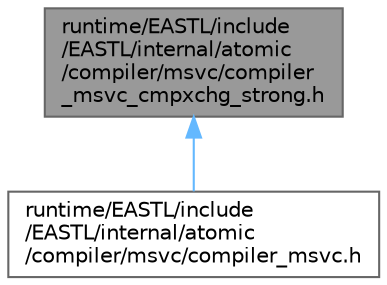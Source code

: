 digraph "runtime/EASTL/include/EASTL/internal/atomic/compiler/msvc/compiler_msvc_cmpxchg_strong.h"
{
 // LATEX_PDF_SIZE
  bgcolor="transparent";
  edge [fontname=Helvetica,fontsize=10,labelfontname=Helvetica,labelfontsize=10];
  node [fontname=Helvetica,fontsize=10,shape=box,height=0.2,width=0.4];
  Node1 [id="Node000001",label="runtime/EASTL/include\l/EASTL/internal/atomic\l/compiler/msvc/compiler\l_msvc_cmpxchg_strong.h",height=0.2,width=0.4,color="gray40", fillcolor="grey60", style="filled", fontcolor="black",tooltip=" "];
  Node1 -> Node2 [id="edge2_Node000001_Node000002",dir="back",color="steelblue1",style="solid",tooltip=" "];
  Node2 [id="Node000002",label="runtime/EASTL/include\l/EASTL/internal/atomic\l/compiler/msvc/compiler_msvc.h",height=0.2,width=0.4,color="grey40", fillcolor="white", style="filled",URL="$compiler__msvc_8h.html",tooltip=" "];
}
